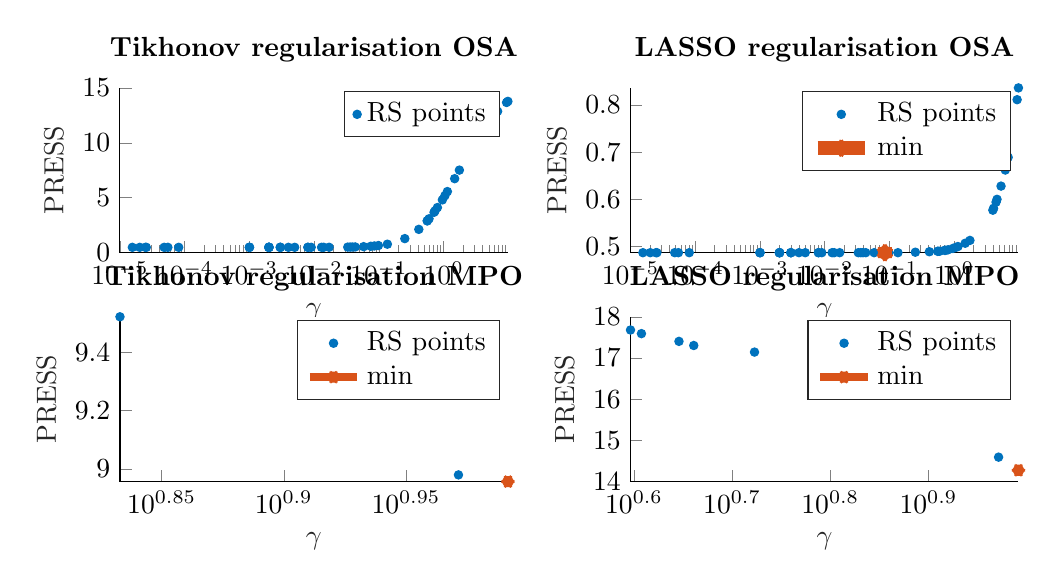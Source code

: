 % This file was created by matlab2tikz.
%
\definecolor{mycolor1}{rgb}{0.0,0.447,0.741}%
\definecolor{mycolor2}{rgb}{0.85,0.325,0.098}%
%
\begin{tikzpicture}

\begin{axis}[%
width=4.927cm,
height=2.093cm,
at={(0cm,2.907cm)},
scale only axis,
xmode=log,
xmin=1e-05,
xmax=9.813,
xminorticks=true,
xlabel style={font=\color{white!15!black}},
xlabel={$\gamma$},
ymin=0,
ymax=15,
ylabel style={font=\color{white!15!black}},
ylabel={PRESS},
axis background/.style={fill=white},
title style={font=\bfseries},
title={Tikhonov regularisation OSA},
axis x line*=bottom,
axis y line*=left,
legend style={legend cell align=left, align=left, draw=white!15!black}
]
\addplot[only marks, mark=*, mark options={}, mark size=1.5pt, color=mycolor1, fill=mycolor1] table[row sep=crcr]{%
x	y\\
0.0	0.487\\
0.0	0.487\\
0.008	0.488\\
0.0	0.487\\
5.283	12.099\\
4.818e-05	0.487\\
9.366	13.67\\
0.0	0.487\\
0.014	0.491\\
0.0	0.487\\
4.581	11.612\\
0.001	0.487\\
0.098	0.65\\
0.0	0.487\\
3.95	11.067\\
0.002	0.487\\
0.002	0.487\\
0.002	0.487\\
0.002	0.487\\
0.033	0.508\\
2.474e-05	0.487\\
0.8	4.109\\
0.71	3.676\\
0.0	0.487\\
0.039	0.517\\
6.808	12.869\\
0.003	0.487\\
0.013	0.491\\
0.036	0.512\\
1.478	6.736\\
0.005	0.488\\
0.736	3.805\\
0.56	2.909\\
1.141	5.565\\
0.004	0.488\\
0.251	1.281\\
0.413	2.123\\
0.557	2.892\\
2.021e-05	0.487\\
0.0	0.487\\
2.553e-05	0.487\\
0.009	0.489\\
0.0	0.487\\
0.043	0.522\\
0.058	0.549\\
0.0	0.487\\
4.052	11.163\\
6.152	12.576\\
0.002	0.487\\
0.594	3.084\\
0.085	0.611\\
0.0	0.487\\
0.003	0.487\\
0.001	0.487\\
0.008	0.489\\
5.5e-05	0.487\\
9.813	13.773\\
0.0	0.487\\
0.0	0.487\\
0.003	0.487\\
0.075	0.585\\
1.044	5.182\\
0.001	0.487\\
0.017	0.493\\
0.954	4.805\\
8.081e-05	0.487\\
0.135	0.772\\
4.425	11.488\\
1.555e-05	0.487\\
1.748	7.515\\
};
\addlegendentry{RS points}

\addplot [color=mycolor2, line width=3.0pt, draw=none, mark=asterisk, mark options={solid, mycolor2}]
  table[row sep=crcr]{%
0.0	0.487\\
};
\addlegendentry{min}

\end{axis}

\begin{axis}[%
width=4.927cm,
height=2.093cm,
at={(0cm,0cm)},
scale only axis,
xmode=log,
xmin=6.808,
xmax=9.813,
xminorticks=true,
xlabel style={font=\color{white!15!black}},
xlabel={$\gamma$},
ymin=8.956,
ymax=9.523,
ylabel style={font=\color{white!15!black}},
ylabel={PRESS},
axis background/.style={fill=white},
title style={font=\bfseries},
title={Tikhonov regularisation MPO},
axis x line*=bottom,
axis y line*=left,
legend style={legend cell align=left, align=left, draw=white!15!black}
]
\addplot[only marks, mark=*, mark options={}, mark size=1.5pt, color=mycolor1, fill=mycolor1] table[row sep=crcr]{%
x	y\\
0.0	nan\\
0.0	nan\\
0.008	nan\\
0.0	nan\\
5.283	nan\\
4.818e-05	nan\\
9.366	8.979\\
0.0	nan\\
0.014	nan\\
0.0	nan\\
4.581	nan\\
0.001	nan\\
0.098	nan\\
0.0	nan\\
3.95	nan\\
0.002	nan\\
0.002	nan\\
0.002	nan\\
0.002	nan\\
0.033	nan\\
2.474e-05	nan\\
0.8	nan\\
0.71	nan\\
0.0	nan\\
0.039	nan\\
6.808	9.523\\
0.003	nan\\
0.013	nan\\
0.036	nan\\
1.478	nan\\
0.005	nan\\
0.736	nan\\
0.56	nan\\
1.141	nan\\
0.004	nan\\
0.251	nan\\
0.413	nan\\
0.557	nan\\
2.021e-05	nan\\
0.0	nan\\
2.553e-05	nan\\
0.009	nan\\
0.0	nan\\
0.043	nan\\
0.058	nan\\
0.0	nan\\
4.052	nan\\
6.152	nan\\
0.002	nan\\
0.594	nan\\
0.085	nan\\
0.0	nan\\
0.003	nan\\
0.001	nan\\
0.008	nan\\
5.5e-05	nan\\
9.813	8.956\\
0.0	nan\\
0.0	nan\\
0.003	nan\\
0.075	nan\\
1.044	nan\\
0.001	nan\\
0.017	nan\\
0.954	nan\\
8.081e-05	nan\\
0.135	nan\\
4.425	nan\\
1.555e-05	nan\\
1.748	nan\\
};
\addlegendentry{RS points}

\addplot [color=mycolor2, line width=3.0pt, draw=none, mark=asterisk, mark options={solid, mycolor2}]
  table[row sep=crcr]{%
9.813	8.956\\
};
\addlegendentry{min}

\end{axis}

\begin{axis}[%
width=4.927cm,
height=2.093cm,
at={(6.484cm,2.907cm)},
scale only axis,
xmode=log,
xmin=1e-05,
xmax=9.813,
xminorticks=true,
xlabel style={font=\color{white!15!black}},
xlabel={$\gamma$},
ymin=0.487,
ymax=0.836,
ylabel style={font=\color{white!15!black}},
ylabel={PRESS},
axis background/.style={fill=white},
title style={font=\bfseries},
title={LASSO regularisation OSA},
axis x line*=bottom,
axis y line*=left,
legend style={legend cell align=left, align=left, draw=white!15!black}
]
\addplot[only marks, mark=*, mark options={}, mark size=1.5pt, color=mycolor1, fill=mycolor1] table[row sep=crcr]{%
x	y\\
0.0	0.487\\
0.0	0.487\\
0.008	0.487\\
0.0	0.487\\
5.283	0.628\\
4.818e-05	0.487\\
9.366	0.811\\
0.0	0.487\\
0.014	0.487\\
0.0	0.487\\
4.581	0.6\\
0.001	0.487\\
0.098	0.487\\
0.0	0.487\\
3.95	0.577\\
0.002	0.487\\
0.002	0.487\\
0.002	0.487\\
0.002	0.487\\
0.033	0.487\\
2.474e-05	0.487\\
0.8	0.493\\
0.71	0.492\\
0.0	0.487\\
0.039	0.487\\
6.808	0.689\\
0.003	0.487\\
0.013	0.487\\
0.036	0.487\\
1.478	0.507\\
0.005	0.487\\
0.736	0.492\\
0.56	0.49\\
1.141	0.5\\
0.004	0.487\\
0.251	0.488\\
0.413	0.489\\
0.557	0.49\\
2.021e-05	0.487\\
0.0	0.487\\
2.553e-05	0.487\\
0.009	0.487\\
0.0	0.487\\
0.043	0.487\\
0.058	0.487\\
0.0	0.487\\
4.052	0.581\\
6.152	0.662\\
0.002	0.487\\
0.594	0.49\\
0.085	0.487\\
0.0	0.487\\
0.003	0.487\\
0.001	0.487\\
0.008	0.487\\
5.5e-05	0.487\\
9.813	0.836\\
0.0	0.487\\
0.0	0.487\\
0.003	0.487\\
0.075	0.487\\
1.044	0.498\\
0.001	0.487\\
0.017	0.487\\
0.954	0.496\\
8.081e-05	0.487\\
0.135	0.487\\
4.425	0.594\\
1.555e-05	0.487\\
1.748	0.513\\
};
\addlegendentry{RS points}

\addplot [color=mycolor2, line width=5.0pt, draw=none, mark=asterisk, mark options={solid, mycolor2}]
  table[row sep=crcr]{%
0.085	0.487\\
};
\addlegendentry{min}

\end{axis}

\begin{axis}[%
width=4.927cm,
height=2.093cm,
at={(6.484cm,0cm)},
scale only axis,
xmode=log,
xmin=3.95,
xmax=9.813,
xminorticks=true,
xlabel style={font=\color{white!15!black}},
xlabel={$\gamma$},
ymin=14,
ymax=18,
ylabel style={font=\color{white!15!black}},
ylabel={PRESS},
axis background/.style={fill=white},
title style={font=\bfseries},
title={LASSO regularisation MPO},
axis x line*=bottom,
axis y line*=left,
legend style={legend cell align=left, align=left, draw=white!15!black}
]
\addplot[only marks, mark=*, mark options={}, mark size=1.5pt, color=mycolor1, fill=mycolor1] table[row sep=crcr]{%
x	y\\
0.0	nan\\
0.0	nan\\
0.008	nan\\
0.0	nan\\
5.283	17.143\\
4.818e-05	nan\\
9.366	14.593\\
0.0	nan\\
0.014	nan\\
0.0	nan\\
4.581	17.303\\
0.001	nan\\
0.098	nan\\
0.0	nan\\
3.95	17.679\\
0.002	nan\\
0.002	nan\\
0.002	nan\\
0.002	nan\\
0.033	nan\\
2.474e-05	nan\\
0.8	nan\\
0.71	nan\\
0.0	nan\\
0.039	nan\\
6.808	16.331\\
0.003	nan\\
0.013	nan\\
0.036	nan\\
1.478	nan\\
0.005	nan\\
0.736	nan\\
0.56	nan\\
1.141	nan\\
0.004	nan\\
0.251	nan\\
0.413	nan\\
0.557	nan\\
2.021e-05	nan\\
0.0	nan\\
2.553e-05	nan\\
0.009	nan\\
0.0	nan\\
0.043	nan\\
0.058	nan\\
0.0	nan\\
4.052	17.591\\
6.152	16.575\\
0.002	nan\\
0.594	nan\\
0.085	nan\\
0.0	nan\\
0.003	nan\\
0.001	nan\\
0.008	nan\\
5.5e-05	nan\\
9.813	14.275\\
0.0	nan\\
0.0	nan\\
0.003	nan\\
0.075	nan\\
1.044	nan\\
0.001	nan\\
0.017	nan\\
0.954	nan\\
8.081e-05	nan\\
0.135	nan\\
4.425	17.403\\
1.555e-05	nan\\
1.748	nan\\
};
\addlegendentry{RS points}

\addplot [color=mycolor2, line width=3.0pt, draw=none, mark=asterisk, mark options={solid, mycolor2}]
  table[row sep=crcr]{%
9.813	14.275\\
};
\addlegendentry{min}

\end{axis}
\end{tikzpicture}%